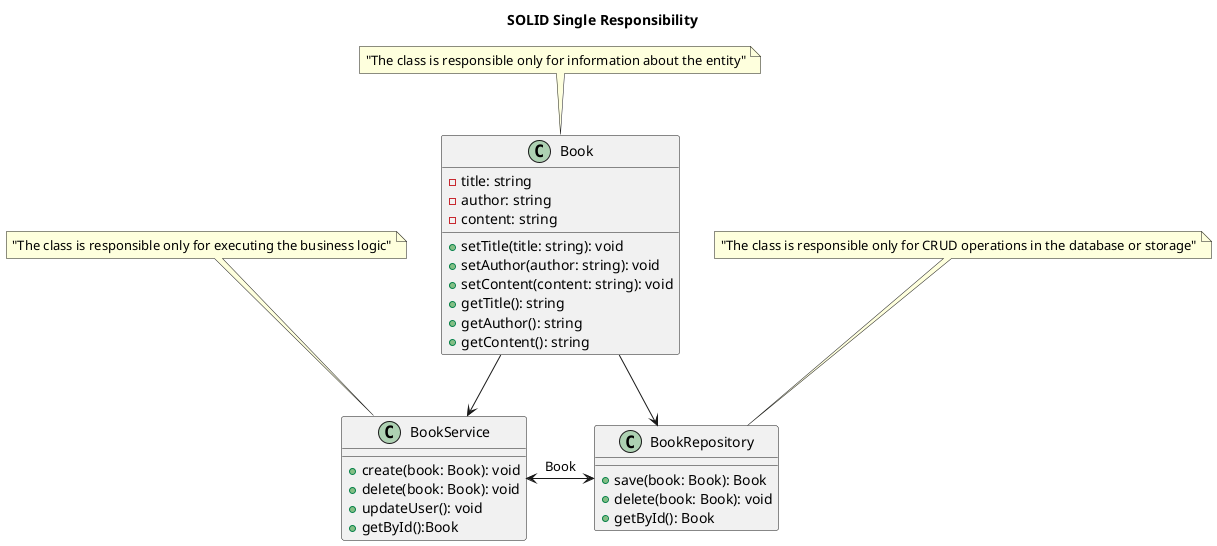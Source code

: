 @startuml

title SOLID Single Responsibility

class Book {
  -title: string
  -author: string
  -content: string
  +setTitle(title: string): void
  +setAuthor(author: string): void
  +setContent(content: string): void
  +getTitle(): string
  +getAuthor(): string
  +getContent(): string
}

class BookService {
  +create(book: Book): void
  +delete(book: Book): void
  +updateUser(): void
  +getById():Book
}

class BookRepository {
  +save(book: Book): Book
  +delete(book: Book): void
  +getById(): Book
}

Book --> BookRepository
Book --> BookService
BookService <-> BookRepository : Book


note top of Book
  "The class is responsible only for information about the entity"
end note

note top of BookRepository
  "The class is responsible only for CRUD operations in the database or storage"
end note

note top of BookService
  "The class is responsible only for executing the business logic"
end note

@enduml